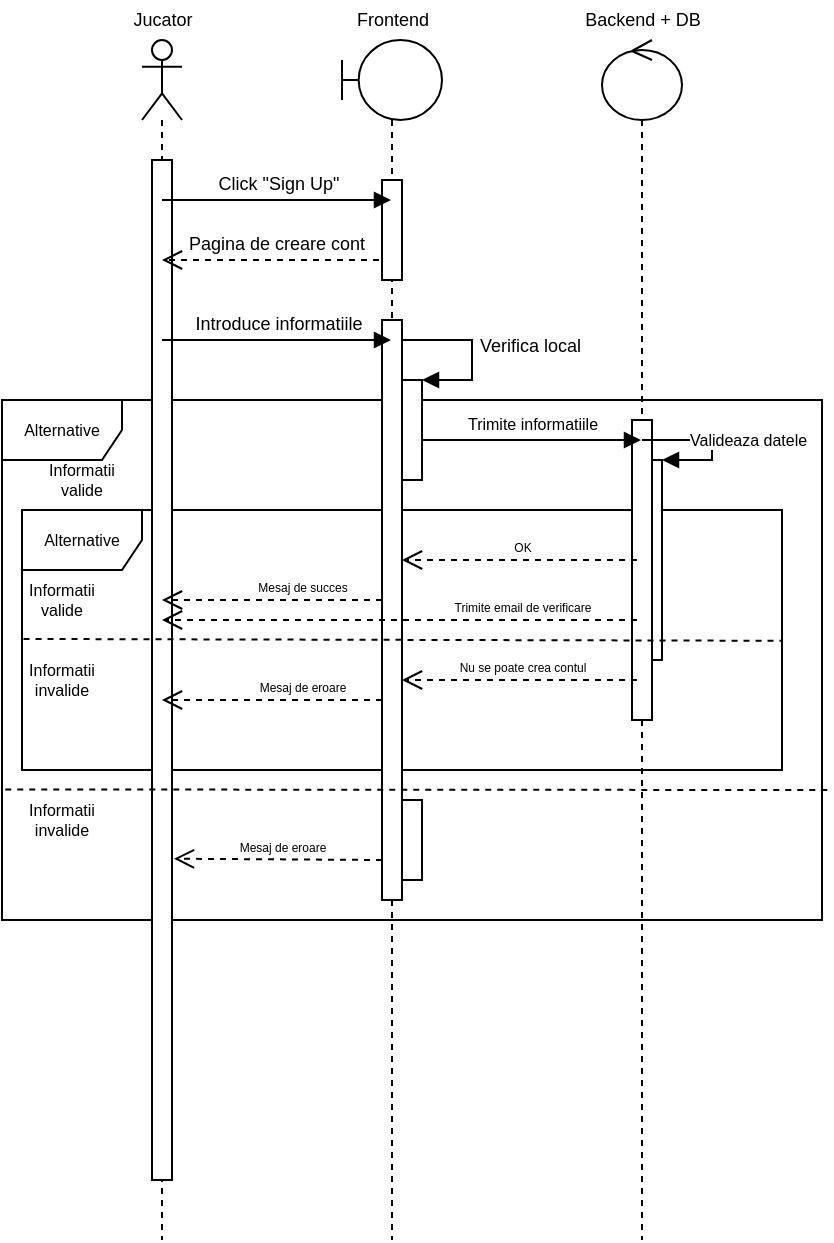<mxfile version="14.5.6" type="device"><diagram id="H7NbBwq6xgAvOHsYxNIk" name="Page-1"><mxGraphModel dx="538" dy="719" grid="1" gridSize="10" guides="1" tooltips="1" connect="1" arrows="1" fold="1" page="1" pageScale="1" pageWidth="850" pageHeight="1100" math="0" shadow="0"><root><mxCell id="0"/><mxCell id="1" parent="0"/><mxCell id="SrAmFPCc61G3FiOzgSxB-62" value="Alternative" style="shape=umlFrame;whiteSpace=wrap;html=1;fontSize=8;" parent="1" vertex="1"><mxGeometry x="20" y="260" width="410" height="260" as="geometry"/></mxCell><mxCell id="SrAmFPCc61G3FiOzgSxB-74" value="Alternative" style="shape=umlFrame;whiteSpace=wrap;html=1;fontSize=8;" parent="1" vertex="1"><mxGeometry x="30" y="315" width="380" height="130" as="geometry"/></mxCell><mxCell id="SrAmFPCc61G3FiOzgSxB-14" value="" style="shape=umlLifeline;participant=umlActor;perimeter=lifelinePerimeter;whiteSpace=wrap;html=1;container=1;collapsible=0;recursiveResize=0;verticalAlign=top;spacingTop=36;outlineConnect=0;" parent="1" vertex="1"><mxGeometry x="90" y="80" width="20" height="600" as="geometry"/></mxCell><mxCell id="SrAmFPCc61G3FiOzgSxB-92" value="" style="html=1;points=[];perimeter=orthogonalPerimeter;fontSize=6;" parent="SrAmFPCc61G3FiOzgSxB-14" vertex="1"><mxGeometry x="5" y="60" width="10" height="510" as="geometry"/></mxCell><mxCell id="SrAmFPCc61G3FiOzgSxB-18" value="" style="shape=umlLifeline;participant=umlBoundary;perimeter=lifelinePerimeter;whiteSpace=wrap;html=1;container=1;collapsible=0;recursiveResize=0;verticalAlign=top;spacingTop=36;outlineConnect=0;" parent="1" vertex="1"><mxGeometry x="190" y="80" width="50" height="600" as="geometry"/></mxCell><mxCell id="SrAmFPCc61G3FiOzgSxB-49" value="" style="html=1;points=[];perimeter=orthogonalPerimeter;fontSize=9;" parent="SrAmFPCc61G3FiOzgSxB-18" vertex="1"><mxGeometry x="30" y="170" width="10" height="50" as="geometry"/></mxCell><mxCell id="SrAmFPCc61G3FiOzgSxB-50" value="Verifica local" style="edgeStyle=orthogonalEdgeStyle;html=1;align=left;spacingLeft=2;endArrow=block;rounded=0;entryX=1;entryY=0;fontSize=9;" parent="SrAmFPCc61G3FiOzgSxB-18" source="SrAmFPCc61G3FiOzgSxB-18" target="SrAmFPCc61G3FiOzgSxB-49" edge="1"><mxGeometry relative="1" as="geometry"><mxPoint x="35" y="150" as="sourcePoint"/><Array as="points"><mxPoint x="65" y="150"/><mxPoint x="65" y="170"/></Array></mxGeometry></mxCell><mxCell id="SrAmFPCc61G3FiOzgSxB-72" value="" style="html=1;points=[];perimeter=orthogonalPerimeter;fontSize=6;" parent="SrAmFPCc61G3FiOzgSxB-18" vertex="1"><mxGeometry x="20" y="140" width="10" height="290" as="geometry"/></mxCell><mxCell id="SrAmFPCc61G3FiOzgSxB-19" value="" style="shape=umlLifeline;participant=umlControl;perimeter=lifelinePerimeter;whiteSpace=wrap;html=1;container=1;collapsible=0;recursiveResize=0;verticalAlign=top;spacingTop=36;outlineConnect=0;" parent="1" vertex="1"><mxGeometry x="320" y="80" width="40" height="600" as="geometry"/></mxCell><mxCell id="SrAmFPCc61G3FiOzgSxB-55" value="" style="html=1;points=[];perimeter=orthogonalPerimeter;fontSize=8;" parent="SrAmFPCc61G3FiOzgSxB-19" vertex="1"><mxGeometry x="20" y="210" width="10" height="100" as="geometry"/></mxCell><mxCell id="SrAmFPCc61G3FiOzgSxB-88" value="" style="html=1;points=[];perimeter=orthogonalPerimeter;fontSize=8;" parent="SrAmFPCc61G3FiOzgSxB-19" vertex="1"><mxGeometry x="15" y="190" width="10" height="150" as="geometry"/></mxCell><mxCell id="SrAmFPCc61G3FiOzgSxB-56" value="Valideaza datele" style="edgeStyle=orthogonalEdgeStyle;html=1;align=left;spacingLeft=2;endArrow=block;rounded=0;entryX=1;entryY=0;fontSize=8;" parent="SrAmFPCc61G3FiOzgSxB-19" source="SrAmFPCc61G3FiOzgSxB-19" target="SrAmFPCc61G3FiOzgSxB-55" edge="1"><mxGeometry x="-0.425" relative="1" as="geometry"><mxPoint x="25" y="190" as="sourcePoint"/><Array as="points"><mxPoint x="55" y="200"/><mxPoint x="55" y="210"/></Array><mxPoint as="offset"/></mxGeometry></mxCell><mxCell id="SrAmFPCc61G3FiOzgSxB-22" value="Backend + DB" style="text;html=1;strokeColor=none;fillColor=none;align=center;verticalAlign=middle;whiteSpace=wrap;rounded=0;fontSize=9;" parent="1" vertex="1"><mxGeometry x="297.5" y="60" width="85" height="20" as="geometry"/></mxCell><mxCell id="SrAmFPCc61G3FiOzgSxB-23" value="Frontend" style="text;html=1;strokeColor=none;fillColor=none;align=center;verticalAlign=middle;whiteSpace=wrap;rounded=0;fontSize=9;" parent="1" vertex="1"><mxGeometry x="172.5" y="60" width="85" height="20" as="geometry"/></mxCell><mxCell id="SrAmFPCc61G3FiOzgSxB-24" value="Jucator" style="text;html=1;strokeColor=none;fillColor=none;align=center;verticalAlign=middle;whiteSpace=wrap;rounded=0;fontSize=9;" parent="1" vertex="1"><mxGeometry x="57.5" y="60" width="85" height="20" as="geometry"/></mxCell><mxCell id="SrAmFPCc61G3FiOzgSxB-46" value="Pagina de creare cont" style="html=1;verticalAlign=bottom;endArrow=open;dashed=1;endSize=8;fontSize=9;" parent="1" source="SrAmFPCc61G3FiOzgSxB-18" target="SrAmFPCc61G3FiOzgSxB-14" edge="1"><mxGeometry relative="1" as="geometry"><mxPoint x="210" y="180" as="sourcePoint"/><mxPoint x="140" y="180" as="targetPoint"/><Array as="points"><mxPoint x="180" y="190"/></Array></mxGeometry></mxCell><mxCell id="SrAmFPCc61G3FiOzgSxB-47" value="Introduce informatiile" style="html=1;verticalAlign=bottom;endArrow=block;fontSize=9;" parent="1" edge="1"><mxGeometry width="80" relative="1" as="geometry"><mxPoint x="100" y="230" as="sourcePoint"/><mxPoint x="214.5" y="230" as="targetPoint"/></mxGeometry></mxCell><mxCell id="SrAmFPCc61G3FiOzgSxB-54" value="Trimite informatiile" style="html=1;verticalAlign=bottom;endArrow=block;fontSize=8;" parent="1" source="SrAmFPCc61G3FiOzgSxB-49" target="SrAmFPCc61G3FiOzgSxB-19" edge="1"><mxGeometry width="80" relative="1" as="geometry"><mxPoint x="233" y="272" as="sourcePoint"/><mxPoint x="329.5" y="269.66" as="targetPoint"/><Array as="points"><mxPoint x="270" y="280"/></Array></mxGeometry></mxCell><mxCell id="SrAmFPCc61G3FiOzgSxB-63" value="" style="endArrow=none;dashed=1;html=1;fontSize=8;entryX=1.008;entryY=0.75;entryDx=0;entryDy=0;entryPerimeter=0;exitX=0.004;exitY=0.749;exitDx=0;exitDy=0;exitPerimeter=0;" parent="1" source="SrAmFPCc61G3FiOzgSxB-62" target="SrAmFPCc61G3FiOzgSxB-62" edge="1"><mxGeometry width="50" height="50" relative="1" as="geometry"><mxPoint x="40" y="350" as="sourcePoint"/><mxPoint x="90" y="300" as="targetPoint"/></mxGeometry></mxCell><mxCell id="SrAmFPCc61G3FiOzgSxB-65" value="Informatii valide" style="text;html=1;strokeColor=none;fillColor=none;align=center;verticalAlign=middle;whiteSpace=wrap;rounded=0;fontSize=8;" parent="1" vertex="1"><mxGeometry x="40" y="290" width="40" height="20" as="geometry"/></mxCell><mxCell id="SrAmFPCc61G3FiOzgSxB-66" value="Informatii invalide" style="text;html=1;strokeColor=none;fillColor=none;align=center;verticalAlign=middle;whiteSpace=wrap;rounded=0;fontSize=8;" parent="1" vertex="1"><mxGeometry x="30" y="460" width="40" height="20" as="geometry"/></mxCell><mxCell id="SrAmFPCc61G3FiOzgSxB-73" value="" style="html=1;points=[];perimeter=orthogonalPerimeter;fontSize=6;" parent="1" vertex="1"><mxGeometry x="210" y="150" width="10" height="50" as="geometry"/></mxCell><mxCell id="SrAmFPCc61G3FiOzgSxB-44" value="Click &quot;Sign Up&quot;" style="html=1;verticalAlign=bottom;endArrow=block;fontSize=9;" parent="1" target="SrAmFPCc61G3FiOzgSxB-18" edge="1"><mxGeometry width="80" relative="1" as="geometry"><mxPoint x="100" y="160" as="sourcePoint"/><mxPoint x="180" y="160" as="targetPoint"/></mxGeometry></mxCell><mxCell id="SrAmFPCc61G3FiOzgSxB-75" value="" style="endArrow=none;dashed=1;html=1;fontSize=8;entryX=1;entryY=0.503;entryDx=0;entryDy=0;entryPerimeter=0;exitX=0.002;exitY=0.496;exitDx=0;exitDy=0;exitPerimeter=0;" parent="1" source="SrAmFPCc61G3FiOzgSxB-74" target="SrAmFPCc61G3FiOzgSxB-74" edge="1"><mxGeometry width="50" height="50" relative="1" as="geometry"><mxPoint x="35" y="290" as="sourcePoint"/><mxPoint x="85" y="240" as="targetPoint"/></mxGeometry></mxCell><mxCell id="SrAmFPCc61G3FiOzgSxB-78" value="OK" style="html=1;verticalAlign=bottom;endArrow=open;dashed=1;endSize=8;fontSize=6;" parent="1" target="SrAmFPCc61G3FiOzgSxB-72" edge="1"><mxGeometry x="-0.021" relative="1" as="geometry"><mxPoint x="337.5" y="340" as="sourcePoint"/><mxPoint x="257.5" y="340" as="targetPoint"/><Array as="points"><mxPoint x="280" y="340"/></Array><mxPoint as="offset"/></mxGeometry></mxCell><mxCell id="SrAmFPCc61G3FiOzgSxB-85" value="Mesaj de succes" style="html=1;verticalAlign=bottom;endArrow=open;dashed=1;endSize=8;fontSize=6;" parent="1" edge="1"><mxGeometry x="-0.273" relative="1" as="geometry"><mxPoint x="210" y="360" as="sourcePoint"/><mxPoint x="100" y="360" as="targetPoint"/><Array as="points"/><mxPoint as="offset"/></mxGeometry></mxCell><mxCell id="SrAmFPCc61G3FiOzgSxB-86" value="Informatii valide" style="text;html=1;strokeColor=none;fillColor=none;align=center;verticalAlign=middle;whiteSpace=wrap;rounded=0;fontSize=8;" parent="1" vertex="1"><mxGeometry x="30" y="350" width="40" height="20" as="geometry"/></mxCell><mxCell id="SrAmFPCc61G3FiOzgSxB-87" value="Informatii invalide" style="text;html=1;strokeColor=none;fillColor=none;align=center;verticalAlign=middle;whiteSpace=wrap;rounded=0;fontSize=8;" parent="1" vertex="1"><mxGeometry x="30" y="390" width="40" height="20" as="geometry"/></mxCell><mxCell id="SrAmFPCc61G3FiOzgSxB-89" value="Nu se poate crea contul" style="html=1;verticalAlign=bottom;endArrow=open;dashed=1;endSize=8;fontSize=6;" parent="1" edge="1"><mxGeometry x="-0.021" relative="1" as="geometry"><mxPoint x="337.5" y="400" as="sourcePoint"/><mxPoint x="220" y="400" as="targetPoint"/><Array as="points"/><mxPoint as="offset"/></mxGeometry></mxCell><mxCell id="SrAmFPCc61G3FiOzgSxB-91" value="Trimite email de verificare" style="html=1;verticalAlign=bottom;endArrow=open;dashed=1;endSize=8;fontSize=6;" parent="1" target="SrAmFPCc61G3FiOzgSxB-14" edge="1"><mxGeometry x="-0.516" relative="1" as="geometry"><mxPoint x="337.5" y="370" as="sourcePoint"/><mxPoint x="220" y="370" as="targetPoint"/><Array as="points"/><mxPoint as="offset"/></mxGeometry></mxCell><mxCell id="SrAmFPCc61G3FiOzgSxB-93" value="Mesaj de eroare" style="html=1;verticalAlign=bottom;endArrow=open;dashed=1;endSize=8;fontSize=6;" parent="1" edge="1"><mxGeometry x="-0.273" relative="1" as="geometry"><mxPoint x="210" y="410" as="sourcePoint"/><mxPoint x="100" y="410" as="targetPoint"/><Array as="points"/><mxPoint as="offset"/></mxGeometry></mxCell><mxCell id="SrAmFPCc61G3FiOzgSxB-94" value="" style="html=1;points=[];perimeter=orthogonalPerimeter;fontSize=6;" parent="1" vertex="1"><mxGeometry x="220" y="460" width="10" height="40" as="geometry"/></mxCell><mxCell id="SrAmFPCc61G3FiOzgSxB-95" value="Mesaj de eroare" style="html=1;verticalAlign=bottom;endArrow=open;dashed=1;endSize=8;fontSize=6;entryX=1.1;entryY=0.685;entryDx=0;entryDy=0;entryPerimeter=0;" parent="1" target="SrAmFPCc61G3FiOzgSxB-92" edge="1"><mxGeometry x="-0.038" relative="1" as="geometry"><mxPoint x="210" y="490" as="sourcePoint"/><mxPoint x="130" y="490" as="targetPoint"/><mxPoint as="offset"/></mxGeometry></mxCell></root></mxGraphModel></diagram></mxfile>
